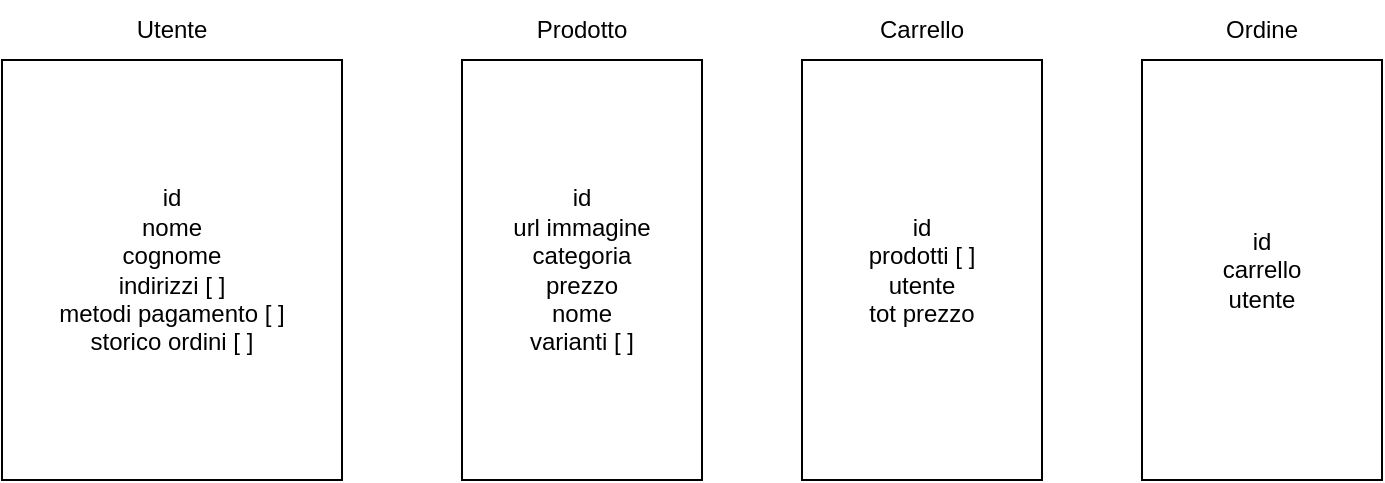 <mxfile>
    <diagram id="pIFjZj835tZ3TPQmUdJA" name="Page-1">
        <mxGraphModel dx="957" dy="679" grid="1" gridSize="10" guides="1" tooltips="1" connect="1" arrows="1" fold="1" page="1" pageScale="1" pageWidth="1169" pageHeight="827" math="0" shadow="0">
            <root>
                <mxCell id="0"/>
                <mxCell id="1" parent="0"/>
                <mxCell id="2" value="id&lt;br&gt;nome&lt;br&gt;cognome&lt;br&gt;indirizzi [ ]&lt;br&gt;metodi pagamento [ ]&lt;br&gt;storico ordini [ ]" style="rounded=0;whiteSpace=wrap;html=1;" vertex="1" parent="1">
                    <mxGeometry x="90" y="230" width="170" height="210" as="geometry"/>
                </mxCell>
                <mxCell id="3" value="Utente" style="text;strokeColor=none;align=center;fillColor=none;html=1;verticalAlign=middle;whiteSpace=wrap;rounded=0;" vertex="1" parent="1">
                    <mxGeometry x="145" y="200" width="60" height="30" as="geometry"/>
                </mxCell>
                <mxCell id="4" value="id&lt;br&gt;url immagine&lt;br&gt;categoria&lt;br&gt;prezzo&lt;br&gt;nome&lt;br&gt;varianti [ ]" style="rounded=0;whiteSpace=wrap;html=1;" vertex="1" parent="1">
                    <mxGeometry x="320" y="230" width="120" height="210" as="geometry"/>
                </mxCell>
                <mxCell id="5" value="Prodotto" style="text;strokeColor=none;align=center;fillColor=none;html=1;verticalAlign=middle;whiteSpace=wrap;rounded=0;" vertex="1" parent="1">
                    <mxGeometry x="350" y="200" width="60" height="30" as="geometry"/>
                </mxCell>
                <mxCell id="8" value="id&lt;br&gt;prodotti [ ]&lt;br&gt;utente&lt;br&gt;tot prezzo" style="rounded=0;whiteSpace=wrap;html=1;" vertex="1" parent="1">
                    <mxGeometry x="490" y="230" width="120" height="210" as="geometry"/>
                </mxCell>
                <mxCell id="9" value="Carrello" style="text;strokeColor=none;align=center;fillColor=none;html=1;verticalAlign=middle;whiteSpace=wrap;rounded=0;" vertex="1" parent="1">
                    <mxGeometry x="520" y="200" width="60" height="30" as="geometry"/>
                </mxCell>
                <mxCell id="10" value="id&lt;br&gt;carrello&lt;br&gt;utente&lt;br&gt;" style="rounded=0;whiteSpace=wrap;html=1;" vertex="1" parent="1">
                    <mxGeometry x="660" y="230" width="120" height="210" as="geometry"/>
                </mxCell>
                <mxCell id="11" value="Ordine" style="text;strokeColor=none;align=center;fillColor=none;html=1;verticalAlign=middle;whiteSpace=wrap;rounded=0;" vertex="1" parent="1">
                    <mxGeometry x="690" y="200" width="60" height="30" as="geometry"/>
                </mxCell>
            </root>
        </mxGraphModel>
    </diagram>
</mxfile>
